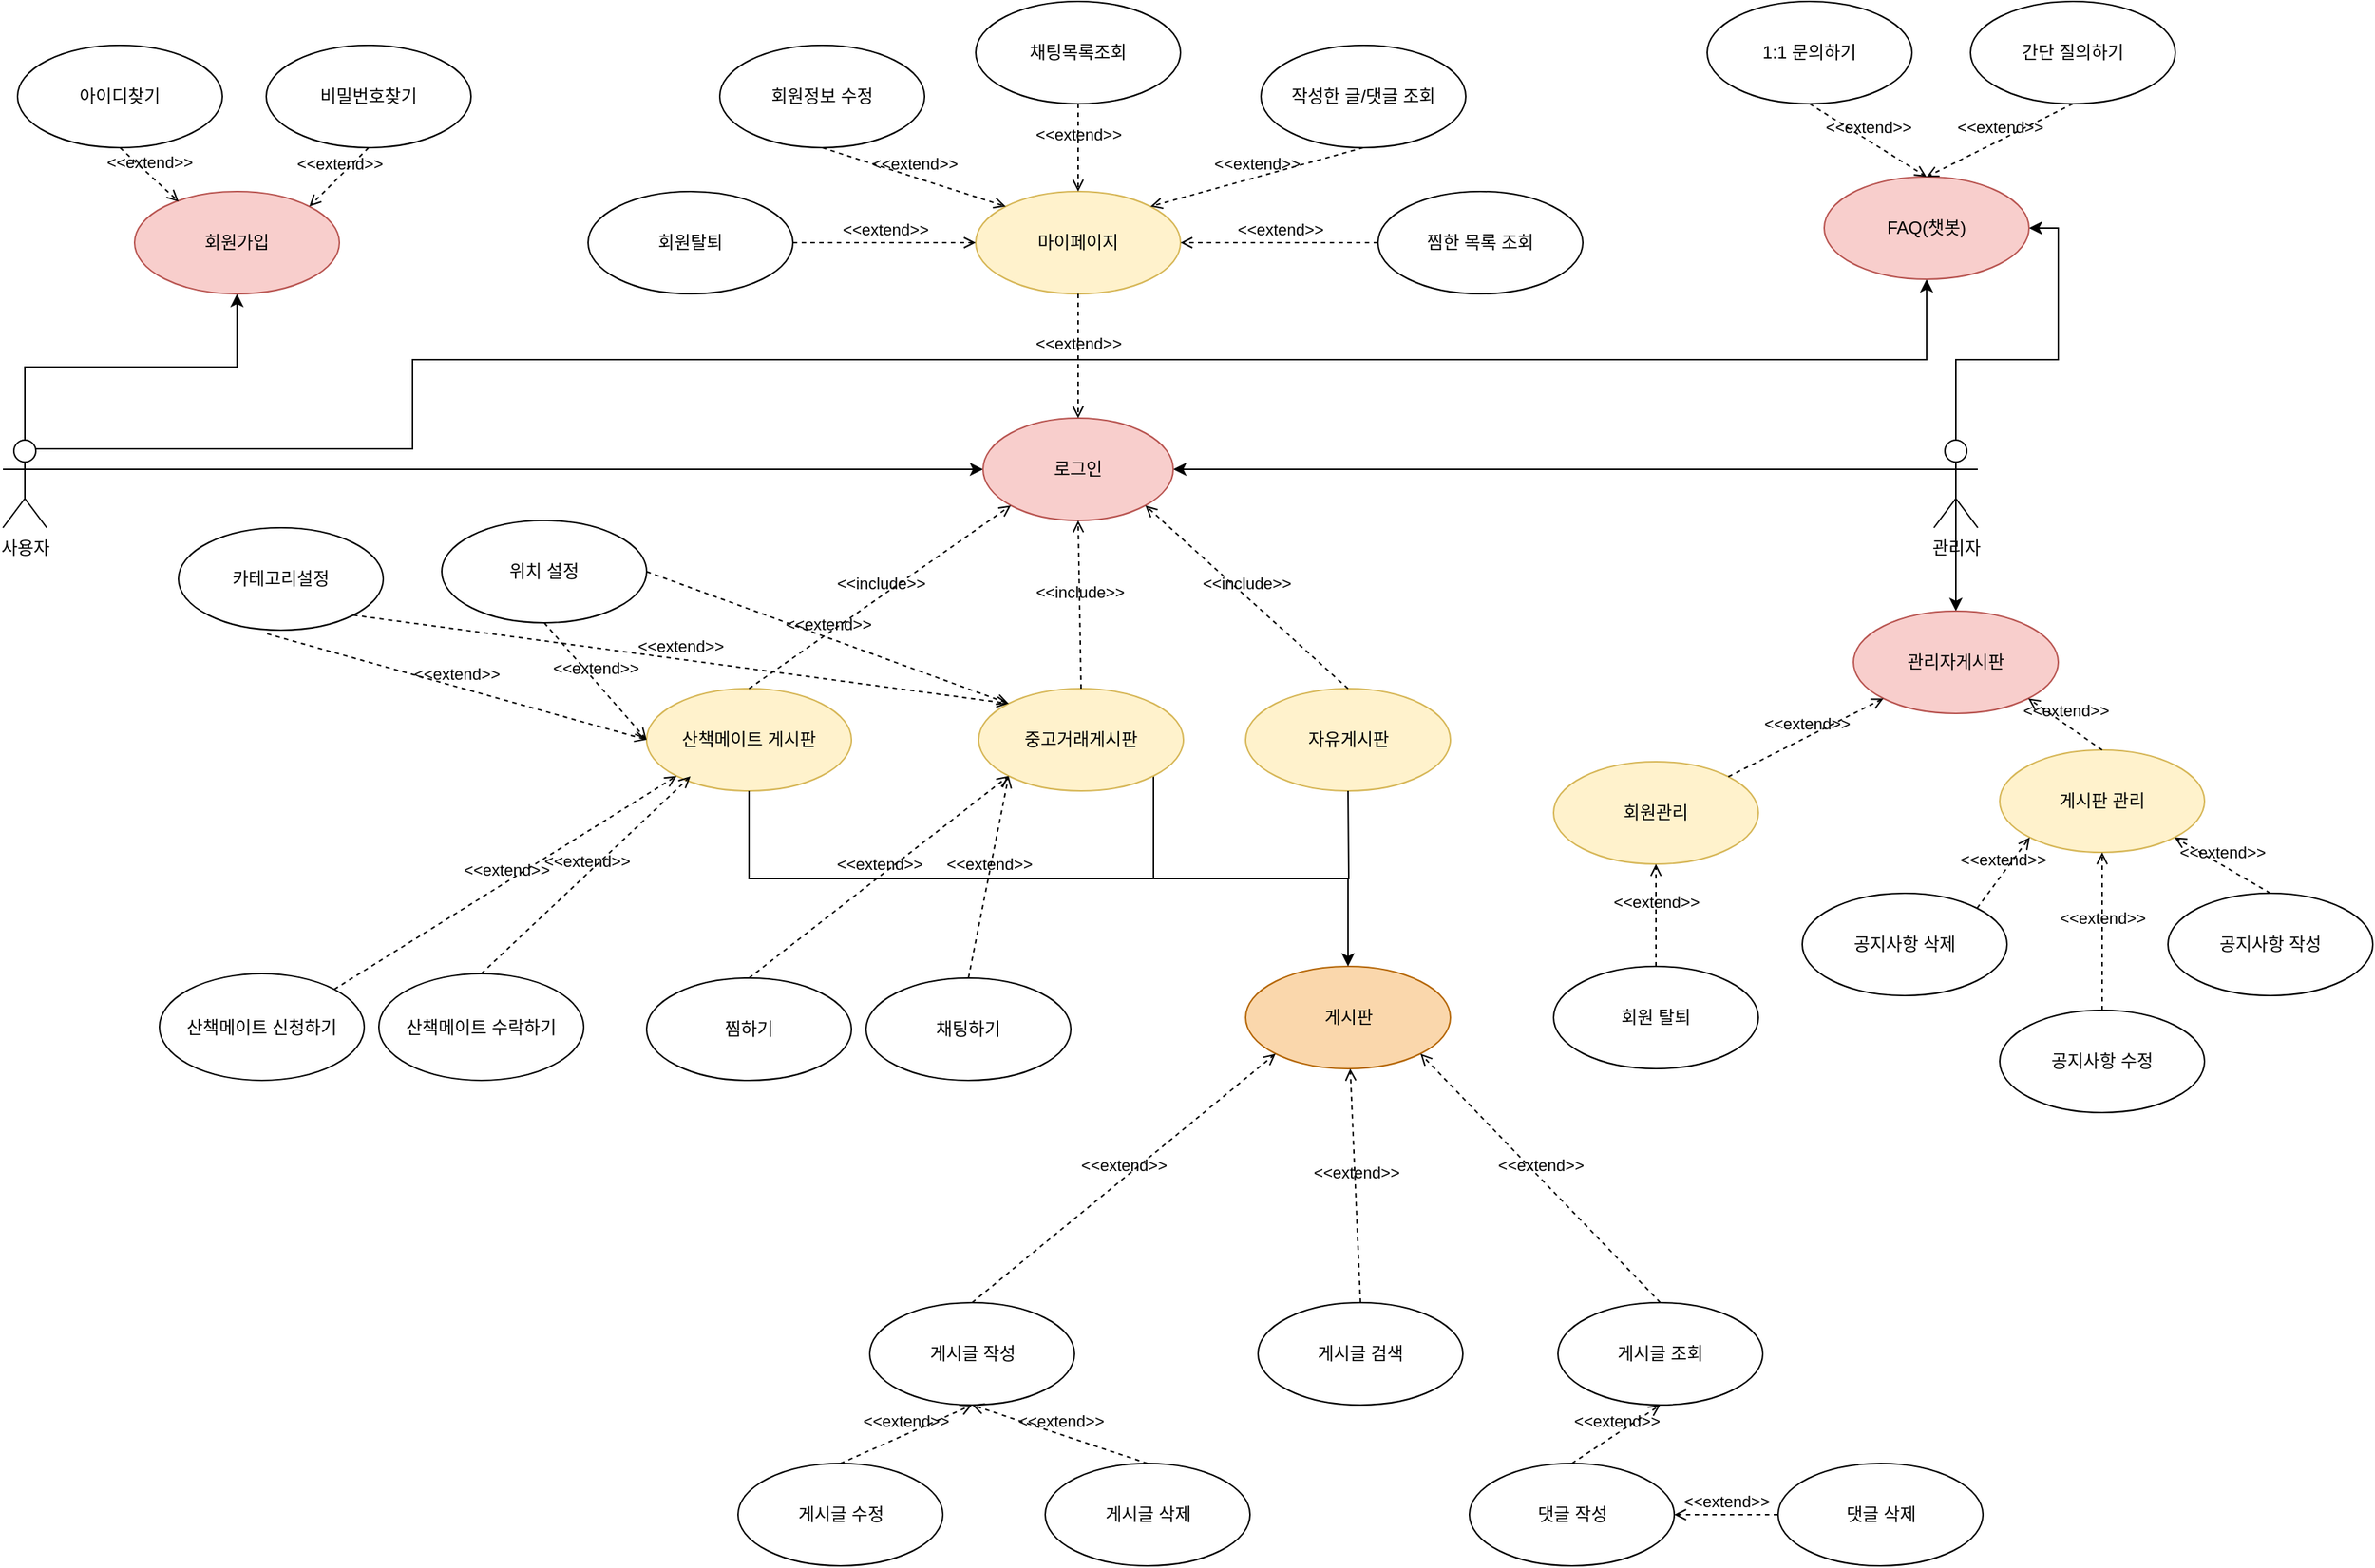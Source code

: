 <mxfile version="21.0.6" type="device"><diagram name="페이지-1" id="Hb9YvV-vRe7-SUQJfWsN"><mxGraphModel dx="2049" dy="1137" grid="1" gridSize="10" guides="1" tooltips="1" connect="1" arrows="1" fold="1" page="1" pageScale="1" pageWidth="827" pageHeight="1169" math="0" shadow="0"><root><mxCell id="0"/><mxCell id="1" parent="0"/><mxCell id="-E9JkGFntLCL6NS-YCby-5" style="edgeStyle=orthogonalEdgeStyle;rounded=0;orthogonalLoop=1;jettySize=auto;html=1;exitX=1;exitY=0.333;exitDx=0;exitDy=0;exitPerimeter=0;entryX=0;entryY=0.5;entryDx=0;entryDy=0;" parent="1" source="-E9JkGFntLCL6NS-YCby-1" target="-E9JkGFntLCL6NS-YCby-4" edge="1"><mxGeometry relative="1" as="geometry"><Array as="points"><mxPoint x="50" y="360"/></Array></mxGeometry></mxCell><mxCell id="-E9JkGFntLCL6NS-YCby-40" style="edgeStyle=orthogonalEdgeStyle;rounded=0;orthogonalLoop=1;jettySize=auto;html=1;exitX=0.75;exitY=0.1;exitDx=0;exitDy=0;exitPerimeter=0;entryX=0.5;entryY=1;entryDx=0;entryDy=0;" parent="1" source="-E9JkGFntLCL6NS-YCby-1" target="-E9JkGFntLCL6NS-YCby-39" edge="1"><mxGeometry relative="1" as="geometry"><Array as="points"><mxPoint x="300" y="346"/><mxPoint x="300" y="285"/><mxPoint x="1335" y="285"/></Array></mxGeometry></mxCell><mxCell id="-E9JkGFntLCL6NS-YCby-72" style="edgeStyle=orthogonalEdgeStyle;rounded=0;orthogonalLoop=1;jettySize=auto;html=1;exitX=0.5;exitY=0;exitDx=0;exitDy=0;exitPerimeter=0;entryX=0.5;entryY=1;entryDx=0;entryDy=0;" parent="1" source="-E9JkGFntLCL6NS-YCby-1" target="-E9JkGFntLCL6NS-YCby-58" edge="1"><mxGeometry relative="1" as="geometry"/></mxCell><mxCell id="-E9JkGFntLCL6NS-YCby-1" value="사용자" style="shape=umlActor;verticalLabelPosition=bottom;verticalAlign=top;html=1;outlineConnect=0;" parent="1" vertex="1"><mxGeometry x="20" y="340" width="30" height="60" as="geometry"/></mxCell><mxCell id="-E9JkGFntLCL6NS-YCby-6" style="edgeStyle=orthogonalEdgeStyle;rounded=0;orthogonalLoop=1;jettySize=auto;html=1;exitX=0;exitY=0.333;exitDx=0;exitDy=0;exitPerimeter=0;entryX=1;entryY=0.5;entryDx=0;entryDy=0;" parent="1" source="-E9JkGFntLCL6NS-YCby-2" target="-E9JkGFntLCL6NS-YCby-4" edge="1"><mxGeometry relative="1" as="geometry"><Array as="points"><mxPoint x="1090" y="360"/></Array></mxGeometry></mxCell><mxCell id="-E9JkGFntLCL6NS-YCby-41" style="edgeStyle=orthogonalEdgeStyle;rounded=0;orthogonalLoop=1;jettySize=auto;html=1;exitX=0.5;exitY=0;exitDx=0;exitDy=0;exitPerimeter=0;entryX=1;entryY=0.5;entryDx=0;entryDy=0;" parent="1" source="-E9JkGFntLCL6NS-YCby-2" target="-E9JkGFntLCL6NS-YCby-39" edge="1"><mxGeometry relative="1" as="geometry"/></mxCell><mxCell id="-E9JkGFntLCL6NS-YCby-53" style="edgeStyle=orthogonalEdgeStyle;rounded=0;orthogonalLoop=1;jettySize=auto;html=1;exitX=0.5;exitY=0.5;exitDx=0;exitDy=0;exitPerimeter=0;entryX=0.5;entryY=0;entryDx=0;entryDy=0;" parent="1" source="-E9JkGFntLCL6NS-YCby-2" target="-E9JkGFntLCL6NS-YCby-52" edge="1"><mxGeometry relative="1" as="geometry"/></mxCell><mxCell id="-E9JkGFntLCL6NS-YCby-2" value="관리자" style="shape=umlActor;verticalLabelPosition=bottom;verticalAlign=top;html=1;outlineConnect=0;" parent="1" vertex="1"><mxGeometry x="1340" y="340" width="30" height="60" as="geometry"/></mxCell><mxCell id="-E9JkGFntLCL6NS-YCby-4" value="로그인" style="ellipse;whiteSpace=wrap;html=1;fillColor=#f8cecc;strokeColor=#b85450;" parent="1" vertex="1"><mxGeometry x="690" y="325" width="130" height="70" as="geometry"/></mxCell><mxCell id="-E9JkGFntLCL6NS-YCby-7" value="게시판" style="ellipse;whiteSpace=wrap;html=1;fillColor=#fad7ac;strokeColor=#b46504;" parent="1" vertex="1"><mxGeometry x="869.5" y="700" width="140" height="70" as="geometry"/></mxCell><mxCell id="-E9JkGFntLCL6NS-YCby-9" value="산책메이트 게시판" style="ellipse;whiteSpace=wrap;html=1;fillColor=#fff2cc;strokeColor=#d6b656;" parent="1" vertex="1"><mxGeometry x="460" y="510" width="140" height="70" as="geometry"/></mxCell><mxCell id="-E9JkGFntLCL6NS-YCby-45" style="edgeStyle=orthogonalEdgeStyle;rounded=0;orthogonalLoop=1;jettySize=auto;html=1;exitX=0.5;exitY=1;exitDx=0;exitDy=0;entryX=0.5;entryY=0;entryDx=0;entryDy=0;" parent="1" target="-E9JkGFntLCL6NS-YCby-7" edge="1"><mxGeometry relative="1" as="geometry"><Array as="points"><mxPoint x="807" y="640"/><mxPoint x="940" y="640"/></Array><mxPoint x="806.5" y="560.0" as="sourcePoint"/></mxGeometry></mxCell><mxCell id="-E9JkGFntLCL6NS-YCby-10" value="중고거래게시판" style="ellipse;whiteSpace=wrap;html=1;fillColor=#fff2cc;strokeColor=#d6b656;" parent="1" vertex="1"><mxGeometry x="687" y="510" width="140" height="70" as="geometry"/></mxCell><mxCell id="-E9JkGFntLCL6NS-YCby-11" value="자유게시판" style="ellipse;whiteSpace=wrap;html=1;fillColor=#fff2cc;strokeColor=#d6b656;" parent="1" vertex="1"><mxGeometry x="869.5" y="510" width="140" height="70" as="geometry"/></mxCell><mxCell id="-E9JkGFntLCL6NS-YCby-16" value="" style="endArrow=none;html=1;rounded=0;entryX=0.5;entryY=1;entryDx=0;entryDy=0;exitX=0.5;exitY=1;exitDx=0;exitDy=0;" parent="1" source="-E9JkGFntLCL6NS-YCby-9" target="-E9JkGFntLCL6NS-YCby-11" edge="1"><mxGeometry width="50" height="50" relative="1" as="geometry"><mxPoint x="530" y="590" as="sourcePoint"/><mxPoint x="450" y="650" as="targetPoint"/><Array as="points"><mxPoint x="530" y="640"/><mxPoint x="750" y="640"/><mxPoint x="940" y="640"/></Array></mxGeometry></mxCell><mxCell id="-E9JkGFntLCL6NS-YCby-17" value="&amp;lt;&amp;lt;include&amp;gt;&amp;gt;" style="html=1;verticalAlign=bottom;labelBackgroundColor=none;endArrow=open;endFill=0;dashed=1;rounded=0;exitX=0.5;exitY=0;exitDx=0;exitDy=0;entryX=0;entryY=1;entryDx=0;entryDy=0;" parent="1" source="-E9JkGFntLCL6NS-YCby-9" target="-E9JkGFntLCL6NS-YCby-4" edge="1"><mxGeometry width="160" relative="1" as="geometry"><mxPoint x="580" y="410" as="sourcePoint"/><mxPoint x="740" y="410" as="targetPoint"/></mxGeometry></mxCell><mxCell id="-E9JkGFntLCL6NS-YCby-18" value="&amp;lt;&amp;lt;include&amp;gt;&amp;gt;" style="html=1;verticalAlign=bottom;labelBackgroundColor=none;endArrow=open;endFill=0;dashed=1;rounded=0;exitX=0.5;exitY=0;exitDx=0;exitDy=0;entryX=1;entryY=1;entryDx=0;entryDy=0;" parent="1" source="-E9JkGFntLCL6NS-YCby-11" target="-E9JkGFntLCL6NS-YCby-4" edge="1"><mxGeometry width="160" relative="1" as="geometry"><mxPoint x="540" y="520" as="sourcePoint"/><mxPoint x="719" y="395" as="targetPoint"/></mxGeometry></mxCell><mxCell id="-E9JkGFntLCL6NS-YCby-19" value="&amp;lt;&amp;lt;include&amp;gt;&amp;gt;" style="html=1;verticalAlign=bottom;labelBackgroundColor=none;endArrow=open;endFill=0;dashed=1;rounded=0;exitX=0.5;exitY=0;exitDx=0;exitDy=0;entryX=0.5;entryY=1;entryDx=0;entryDy=0;" parent="1" source="-E9JkGFntLCL6NS-YCby-10" target="-E9JkGFntLCL6NS-YCby-4" edge="1"><mxGeometry width="160" relative="1" as="geometry"><mxPoint x="765" y="520" as="sourcePoint"/><mxPoint x="765" y="405" as="targetPoint"/></mxGeometry></mxCell><mxCell id="-E9JkGFntLCL6NS-YCby-20" value="게시글 검색" style="ellipse;whiteSpace=wrap;html=1;" parent="1" vertex="1"><mxGeometry x="878" y="930" width="140" height="70" as="geometry"/></mxCell><mxCell id="-E9JkGFntLCL6NS-YCby-21" value="게시글 작성" style="ellipse;whiteSpace=wrap;html=1;" parent="1" vertex="1"><mxGeometry x="612.5" y="930" width="140" height="70" as="geometry"/></mxCell><mxCell id="-E9JkGFntLCL6NS-YCby-22" value="게시글 조회" style="ellipse;whiteSpace=wrap;html=1;" parent="1" vertex="1"><mxGeometry x="1083" y="930" width="140" height="70" as="geometry"/></mxCell><mxCell id="-E9JkGFntLCL6NS-YCby-23" value="&amp;lt;&amp;lt;extend&amp;gt;&amp;gt;" style="html=1;verticalAlign=bottom;labelBackgroundColor=none;endArrow=open;endFill=0;dashed=1;rounded=0;exitX=0.5;exitY=0;exitDx=0;exitDy=0;entryX=0;entryY=1;entryDx=0;entryDy=0;" parent="1" source="-E9JkGFntLCL6NS-YCby-21" target="-E9JkGFntLCL6NS-YCby-7" edge="1"><mxGeometry width="160" relative="1" as="geometry"><mxPoint x="580" y="870" as="sourcePoint"/><mxPoint x="740" y="870" as="targetPoint"/></mxGeometry></mxCell><mxCell id="-E9JkGFntLCL6NS-YCby-24" value="&amp;lt;&amp;lt;extend&amp;gt;&amp;gt;" style="html=1;verticalAlign=bottom;labelBackgroundColor=none;endArrow=open;endFill=0;dashed=1;rounded=0;exitX=0.5;exitY=0;exitDx=0;exitDy=0;" parent="1" source="-E9JkGFntLCL6NS-YCby-20" target="-E9JkGFntLCL6NS-YCby-7" edge="1"><mxGeometry width="160" relative="1" as="geometry"><mxPoint x="560" y="910" as="sourcePoint"/><mxPoint x="716" y="830" as="targetPoint"/></mxGeometry></mxCell><mxCell id="-E9JkGFntLCL6NS-YCby-25" value="&amp;lt;&amp;lt;extend&amp;gt;&amp;gt;" style="html=1;verticalAlign=bottom;labelBackgroundColor=none;endArrow=open;endFill=0;dashed=1;rounded=0;exitX=0.5;exitY=0;exitDx=0;exitDy=0;entryX=1;entryY=1;entryDx=0;entryDy=0;" parent="1" source="-E9JkGFntLCL6NS-YCby-22" target="-E9JkGFntLCL6NS-YCby-7" edge="1"><mxGeometry width="160" relative="1" as="geometry"><mxPoint x="765" y="910" as="sourcePoint"/><mxPoint x="765" y="840" as="targetPoint"/></mxGeometry></mxCell><mxCell id="-E9JkGFntLCL6NS-YCby-26" value="댓글 작성" style="ellipse;whiteSpace=wrap;html=1;" parent="1" vertex="1"><mxGeometry x="1022.5" y="1040" width="140" height="70" as="geometry"/></mxCell><mxCell id="-E9JkGFntLCL6NS-YCby-28" value="댓글 삭제" style="ellipse;whiteSpace=wrap;html=1;" parent="1" vertex="1"><mxGeometry x="1233.5" y="1040" width="140" height="70" as="geometry"/></mxCell><mxCell id="-E9JkGFntLCL6NS-YCby-29" value="&amp;lt;&amp;lt;extend&amp;gt;&amp;gt;" style="html=1;verticalAlign=bottom;labelBackgroundColor=none;endArrow=open;endFill=0;dashed=1;rounded=0;exitX=0.5;exitY=0;exitDx=0;exitDy=0;entryX=0.5;entryY=1;entryDx=0;entryDy=0;" parent="1" source="-E9JkGFntLCL6NS-YCby-26" target="-E9JkGFntLCL6NS-YCby-22" edge="1"><mxGeometry width="160" relative="1" as="geometry"><mxPoint x="1163" y="940" as="sourcePoint"/><mxPoint x="1007" y="860" as="targetPoint"/></mxGeometry></mxCell><mxCell id="-E9JkGFntLCL6NS-YCby-32" value="게시글 삭제" style="ellipse;whiteSpace=wrap;html=1;" parent="1" vertex="1"><mxGeometry x="732.5" y="1040" width="140" height="70" as="geometry"/></mxCell><mxCell id="-E9JkGFntLCL6NS-YCby-34" value="게시글 수정" style="ellipse;whiteSpace=wrap;html=1;" parent="1" vertex="1"><mxGeometry x="522.5" y="1040" width="140" height="70" as="geometry"/></mxCell><mxCell id="-E9JkGFntLCL6NS-YCby-35" value="&amp;lt;&amp;lt;extend&amp;gt;&amp;gt;" style="html=1;verticalAlign=bottom;labelBackgroundColor=none;endArrow=open;endFill=0;dashed=1;rounded=0;exitX=0;exitY=0.5;exitDx=0;exitDy=0;entryX=1;entryY=0.5;entryDx=0;entryDy=0;" parent="1" source="-E9JkGFntLCL6NS-YCby-28" target="-E9JkGFntLCL6NS-YCby-26" edge="1"><mxGeometry width="160" relative="1" as="geometry"><mxPoint x="1102.5" y="1050" as="sourcePoint"/><mxPoint x="1102.5" y="1010" as="targetPoint"/></mxGeometry></mxCell><mxCell id="-E9JkGFntLCL6NS-YCby-36" value="&amp;lt;&amp;lt;extend&amp;gt;&amp;gt;" style="html=1;verticalAlign=bottom;labelBackgroundColor=none;endArrow=open;endFill=0;dashed=1;rounded=0;exitX=0.5;exitY=0;exitDx=0;exitDy=0;entryX=0.5;entryY=1;entryDx=0;entryDy=0;" parent="1" source="-E9JkGFntLCL6NS-YCby-32" target="-E9JkGFntLCL6NS-YCby-21" edge="1"><mxGeometry width="160" relative="1" as="geometry"><mxPoint x="1304" y="1085" as="sourcePoint"/><mxPoint x="1233" y="1085" as="targetPoint"/></mxGeometry></mxCell><mxCell id="-E9JkGFntLCL6NS-YCby-37" value="&amp;lt;&amp;lt;extend&amp;gt;&amp;gt;" style="html=1;verticalAlign=bottom;labelBackgroundColor=none;endArrow=open;endFill=0;dashed=1;rounded=0;exitX=0.5;exitY=0;exitDx=0;exitDy=0;" parent="1" source="-E9JkGFntLCL6NS-YCby-34" edge="1"><mxGeometry width="160" relative="1" as="geometry"><mxPoint x="752.5" y="1050" as="sourcePoint"/><mxPoint x="682.5" y="1000" as="targetPoint"/></mxGeometry></mxCell><mxCell id="-E9JkGFntLCL6NS-YCby-38" value="1:1 문의하기" style="ellipse;whiteSpace=wrap;html=1;" parent="1" vertex="1"><mxGeometry x="1185" y="40" width="140" height="70" as="geometry"/></mxCell><mxCell id="-E9JkGFntLCL6NS-YCby-39" value="FAQ(챗봇)" style="ellipse;whiteSpace=wrap;html=1;fillColor=#f8cecc;strokeColor=#b85450;" parent="1" vertex="1"><mxGeometry x="1265" y="160" width="140" height="70" as="geometry"/></mxCell><mxCell id="-E9JkGFntLCL6NS-YCby-42" value="간단 질의하기" style="ellipse;whiteSpace=wrap;html=1;" parent="1" vertex="1"><mxGeometry x="1365" y="40" width="140" height="70" as="geometry"/></mxCell><mxCell id="-E9JkGFntLCL6NS-YCby-43" value="&amp;lt;&amp;lt;extend&amp;gt;&amp;gt;" style="html=1;verticalAlign=bottom;labelBackgroundColor=none;endArrow=open;endFill=0;dashed=1;rounded=0;exitX=0.5;exitY=1;exitDx=0;exitDy=0;entryX=0.5;entryY=0;entryDx=0;entryDy=0;" parent="1" source="-E9JkGFntLCL6NS-YCby-38" target="-E9JkGFntLCL6NS-YCby-39" edge="1"><mxGeometry width="160" relative="1" as="geometry"><mxPoint x="510" y="360" as="sourcePoint"/><mxPoint x="670" y="360" as="targetPoint"/></mxGeometry></mxCell><mxCell id="-E9JkGFntLCL6NS-YCby-44" value="&amp;lt;&amp;lt;extend&amp;gt;&amp;gt;" style="html=1;verticalAlign=bottom;labelBackgroundColor=none;endArrow=open;endFill=0;dashed=1;rounded=0;exitX=0.5;exitY=1;exitDx=0;exitDy=0;entryX=0.5;entryY=0;entryDx=0;entryDy=0;" parent="1" source="-E9JkGFntLCL6NS-YCby-42" target="-E9JkGFntLCL6NS-YCby-39" edge="1"><mxGeometry width="160" relative="1" as="geometry"><mxPoint x="1050" y="120" as="sourcePoint"/><mxPoint x="1130" y="170" as="targetPoint"/></mxGeometry></mxCell><mxCell id="-E9JkGFntLCL6NS-YCby-46" value="위치 설정" style="ellipse;whiteSpace=wrap;html=1;" parent="1" vertex="1"><mxGeometry x="320" y="395" width="140" height="70" as="geometry"/></mxCell><mxCell id="-E9JkGFntLCL6NS-YCby-47" value="카테고리설정" style="ellipse;whiteSpace=wrap;html=1;" parent="1" vertex="1"><mxGeometry x="140" y="400" width="140" height="70" as="geometry"/></mxCell><mxCell id="-E9JkGFntLCL6NS-YCby-52" value="관리자게시판" style="ellipse;whiteSpace=wrap;html=1;fillColor=#f8cecc;strokeColor=#b85450;" parent="1" vertex="1"><mxGeometry x="1285" y="457" width="140" height="70" as="geometry"/></mxCell><mxCell id="-E9JkGFntLCL6NS-YCby-54" value="회원관리" style="ellipse;whiteSpace=wrap;html=1;fillColor=#fff2cc;strokeColor=#d6b656;" parent="1" vertex="1"><mxGeometry x="1080" y="560" width="140" height="70" as="geometry"/></mxCell><mxCell id="-E9JkGFntLCL6NS-YCby-55" value="게시판 관리" style="ellipse;whiteSpace=wrap;html=1;fillColor=#fff2cc;strokeColor=#d6b656;" parent="1" vertex="1"><mxGeometry x="1385" y="552" width="140" height="70" as="geometry"/></mxCell><mxCell id="-E9JkGFntLCL6NS-YCby-56" value="&amp;lt;&amp;lt;extend&amp;gt;&amp;gt;" style="html=1;verticalAlign=bottom;labelBackgroundColor=none;endArrow=open;endFill=0;dashed=1;rounded=0;exitX=1;exitY=0;exitDx=0;exitDy=0;entryX=0;entryY=1;entryDx=0;entryDy=0;" parent="1" source="-E9JkGFntLCL6NS-YCby-54" target="-E9JkGFntLCL6NS-YCby-52" edge="1"><mxGeometry width="160" relative="1" as="geometry"><mxPoint x="760" y="520" as="sourcePoint"/><mxPoint x="920" y="520" as="targetPoint"/></mxGeometry></mxCell><mxCell id="-E9JkGFntLCL6NS-YCby-57" value="&amp;lt;&amp;lt;extend&amp;gt;&amp;gt;" style="html=1;verticalAlign=bottom;labelBackgroundColor=none;endArrow=open;endFill=0;dashed=1;rounded=0;exitX=0.5;exitY=0;exitDx=0;exitDy=0;entryX=1;entryY=1;entryDx=0;entryDy=0;" parent="1" source="-E9JkGFntLCL6NS-YCby-55" target="-E9JkGFntLCL6NS-YCby-52" edge="1"><mxGeometry width="160" relative="1" as="geometry"><mxPoint x="1290" y="641" as="sourcePoint"/><mxPoint x="1315" y="570" as="targetPoint"/></mxGeometry></mxCell><mxCell id="-E9JkGFntLCL6NS-YCby-58" value="회원가입" style="ellipse;whiteSpace=wrap;html=1;fillColor=#f8cecc;strokeColor=#b85450;" parent="1" vertex="1"><mxGeometry x="110" y="170" width="140" height="70" as="geometry"/></mxCell><mxCell id="-E9JkGFntLCL6NS-YCby-59" value="마이페이지" style="ellipse;whiteSpace=wrap;html=1;fillColor=#fff2cc;strokeColor=#d6b656;" parent="1" vertex="1"><mxGeometry x="685" y="170" width="140" height="70" as="geometry"/></mxCell><mxCell id="-E9JkGFntLCL6NS-YCby-60" value="&amp;lt;&amp;lt;extend&amp;gt;&amp;gt;" style="html=1;verticalAlign=bottom;labelBackgroundColor=none;endArrow=open;endFill=0;dashed=1;rounded=0;exitX=0.5;exitY=1;exitDx=0;exitDy=0;entryX=0.5;entryY=0;entryDx=0;entryDy=0;" parent="1" source="-E9JkGFntLCL6NS-YCby-59" target="-E9JkGFntLCL6NS-YCby-4" edge="1"><mxGeometry width="160" relative="1" as="geometry"><mxPoint x="760" y="50" as="sourcePoint"/><mxPoint x="920" y="50" as="targetPoint"/></mxGeometry></mxCell><mxCell id="-E9JkGFntLCL6NS-YCby-61" value="채팅목록조회" style="ellipse;whiteSpace=wrap;html=1;" parent="1" vertex="1"><mxGeometry x="685" y="40" width="140" height="70" as="geometry"/></mxCell><mxCell id="-E9JkGFntLCL6NS-YCby-62" value="작성한 글/댓글 조회" style="ellipse;whiteSpace=wrap;html=1;" parent="1" vertex="1"><mxGeometry x="880" y="70" width="140" height="70" as="geometry"/></mxCell><mxCell id="-E9JkGFntLCL6NS-YCby-63" value="회원탈퇴" style="ellipse;whiteSpace=wrap;html=1;" parent="1" vertex="1"><mxGeometry x="420" y="170" width="140" height="70" as="geometry"/></mxCell><mxCell id="-E9JkGFntLCL6NS-YCby-64" value="찜한 목록 조회" style="ellipse;whiteSpace=wrap;html=1;" parent="1" vertex="1"><mxGeometry x="960" y="170" width="140" height="70" as="geometry"/></mxCell><mxCell id="-E9JkGFntLCL6NS-YCby-65" value="회원정보 수정" style="ellipse;whiteSpace=wrap;html=1;" parent="1" vertex="1"><mxGeometry x="510" y="70" width="140" height="70" as="geometry"/></mxCell><mxCell id="-E9JkGFntLCL6NS-YCby-66" value="&amp;lt;&amp;lt;extend&amp;gt;&amp;gt;" style="html=1;verticalAlign=bottom;labelBackgroundColor=none;endArrow=open;endFill=0;dashed=1;rounded=0;exitX=1;exitY=0.5;exitDx=0;exitDy=0;entryX=0;entryY=0.5;entryDx=0;entryDy=0;" parent="1" source="-E9JkGFntLCL6NS-YCby-63" target="-E9JkGFntLCL6NS-YCby-59" edge="1"><mxGeometry width="160" relative="1" as="geometry"><mxPoint x="530" y="204.41" as="sourcePoint"/><mxPoint x="690" y="204.41" as="targetPoint"/></mxGeometry></mxCell><mxCell id="-E9JkGFntLCL6NS-YCby-67" value="&amp;lt;&amp;lt;extend&amp;gt;&amp;gt;" style="html=1;verticalAlign=bottom;labelBackgroundColor=none;endArrow=open;endFill=0;dashed=1;rounded=0;exitX=0.5;exitY=1;exitDx=0;exitDy=0;entryX=0;entryY=0;entryDx=0;entryDy=0;" parent="1" source="-E9JkGFntLCL6NS-YCby-65" target="-E9JkGFntLCL6NS-YCby-59" edge="1"><mxGeometry width="160" relative="1" as="geometry"><mxPoint x="530" y="210" as="sourcePoint"/><mxPoint x="715" y="240" as="targetPoint"/><Array as="points"/></mxGeometry></mxCell><mxCell id="-E9JkGFntLCL6NS-YCby-68" value="&amp;lt;&amp;lt;extend&amp;gt;&amp;gt;" style="html=1;verticalAlign=bottom;labelBackgroundColor=none;endArrow=open;endFill=0;dashed=1;rounded=0;exitX=0.5;exitY=1;exitDx=0;exitDy=0;entryX=0.5;entryY=0;entryDx=0;entryDy=0;" parent="1" source="-E9JkGFntLCL6NS-YCby-61" target="-E9JkGFntLCL6NS-YCby-59" edge="1"><mxGeometry width="160" relative="1" as="geometry"><mxPoint x="590" y="140" as="sourcePoint"/><mxPoint x="715" y="190" as="targetPoint"/><Array as="points"/></mxGeometry></mxCell><mxCell id="-E9JkGFntLCL6NS-YCby-69" value="&amp;lt;&amp;lt;extend&amp;gt;&amp;gt;" style="html=1;verticalAlign=bottom;labelBackgroundColor=none;endArrow=open;endFill=0;dashed=1;rounded=0;exitX=0.5;exitY=1;exitDx=0;exitDy=0;entryX=1;entryY=0;entryDx=0;entryDy=0;" parent="1" source="-E9JkGFntLCL6NS-YCby-62" target="-E9JkGFntLCL6NS-YCby-59" edge="1"><mxGeometry width="160" relative="1" as="geometry"><mxPoint x="740" y="120" as="sourcePoint"/><mxPoint x="765" y="180" as="targetPoint"/><Array as="points"/></mxGeometry></mxCell><mxCell id="-E9JkGFntLCL6NS-YCby-70" value="&amp;lt;&amp;lt;extend&amp;gt;&amp;gt;" style="html=1;verticalAlign=bottom;labelBackgroundColor=none;endArrow=open;endFill=0;dashed=1;rounded=0;exitX=0;exitY=0.5;exitDx=0;exitDy=0;entryX=1;entryY=0.5;entryDx=0;entryDy=0;" parent="1" source="-E9JkGFntLCL6NS-YCby-64" target="-E9JkGFntLCL6NS-YCby-59" edge="1"><mxGeometry width="160" relative="1" as="geometry"><mxPoint x="907" y="130" as="sourcePoint"/><mxPoint x="815" y="190" as="targetPoint"/><Array as="points"/></mxGeometry></mxCell><mxCell id="-E9JkGFntLCL6NS-YCby-73" value="아이디찾기" style="ellipse;whiteSpace=wrap;html=1;" parent="1" vertex="1"><mxGeometry x="30" y="70" width="140" height="70" as="geometry"/></mxCell><mxCell id="-E9JkGFntLCL6NS-YCby-74" value="비밀번호찾기" style="ellipse;whiteSpace=wrap;html=1;" parent="1" vertex="1"><mxGeometry x="200" y="70" width="140" height="70" as="geometry"/></mxCell><mxCell id="-E9JkGFntLCL6NS-YCby-75" value="&amp;lt;&amp;lt;extend&amp;gt;&amp;gt;" style="html=1;verticalAlign=bottom;labelBackgroundColor=none;endArrow=open;endFill=0;dashed=1;rounded=0;exitX=0.5;exitY=1;exitDx=0;exitDy=0;entryX=0.215;entryY=0.099;entryDx=0;entryDy=0;entryPerimeter=0;" parent="1" source="-E9JkGFntLCL6NS-YCby-73" target="-E9JkGFntLCL6NS-YCby-58" edge="1"><mxGeometry width="160" relative="1" as="geometry"><mxPoint x="750" y="160" as="sourcePoint"/><mxPoint x="910" y="160" as="targetPoint"/></mxGeometry></mxCell><mxCell id="-E9JkGFntLCL6NS-YCby-76" value="&amp;lt;&amp;lt;extend&amp;gt;&amp;gt;" style="html=1;verticalAlign=bottom;labelBackgroundColor=none;endArrow=open;endFill=0;dashed=1;rounded=0;exitX=0.5;exitY=1;exitDx=0;exitDy=0;entryX=1;entryY=0;entryDx=0;entryDy=0;" parent="1" source="-E9JkGFntLCL6NS-YCby-74" target="-E9JkGFntLCL6NS-YCby-58" edge="1"><mxGeometry width="160" relative="1" as="geometry"><mxPoint x="100" y="150" as="sourcePoint"/><mxPoint x="150" y="187" as="targetPoint"/></mxGeometry></mxCell><mxCell id="-E9JkGFntLCL6NS-YCby-77" value="산책메이트 신청하기" style="ellipse;whiteSpace=wrap;html=1;" parent="1" vertex="1"><mxGeometry x="127" y="705" width="140" height="73" as="geometry"/></mxCell><mxCell id="-E9JkGFntLCL6NS-YCby-78" value="산책메이트 수락하기" style="ellipse;whiteSpace=wrap;html=1;" parent="1" vertex="1"><mxGeometry x="277" y="705" width="140" height="73" as="geometry"/></mxCell><mxCell id="-E9JkGFntLCL6NS-YCby-79" value="&amp;lt;&amp;lt;extend&amp;gt;&amp;gt;" style="html=1;verticalAlign=bottom;labelBackgroundColor=none;endArrow=open;endFill=0;dashed=1;rounded=0;exitX=1;exitY=0;exitDx=0;exitDy=0;entryX=0;entryY=1;entryDx=0;entryDy=0;" parent="1" source="-E9JkGFntLCL6NS-YCby-77" target="-E9JkGFntLCL6NS-YCby-9" edge="1"><mxGeometry width="160" relative="1" as="geometry"><mxPoint x="750" y="750" as="sourcePoint"/><mxPoint x="910" y="750" as="targetPoint"/></mxGeometry></mxCell><mxCell id="-E9JkGFntLCL6NS-YCby-80" value="&amp;lt;&amp;lt;extend&amp;gt;&amp;gt;" style="html=1;verticalAlign=bottom;labelBackgroundColor=none;endArrow=open;endFill=0;dashed=1;rounded=0;exitX=0.5;exitY=0;exitDx=0;exitDy=0;" parent="1" source="-E9JkGFntLCL6NS-YCby-78" edge="1"><mxGeometry width="160" relative="1" as="geometry"><mxPoint x="300" y="660" as="sourcePoint"/><mxPoint x="490" y="570" as="targetPoint"/></mxGeometry></mxCell><mxCell id="-E9JkGFntLCL6NS-YCby-81" value="찜하기" style="ellipse;whiteSpace=wrap;html=1;" parent="1" vertex="1"><mxGeometry x="460" y="708" width="140" height="70" as="geometry"/></mxCell><mxCell id="-E9JkGFntLCL6NS-YCby-82" value="채팅하기" style="ellipse;whiteSpace=wrap;html=1;" parent="1" vertex="1"><mxGeometry x="610" y="708" width="140" height="70" as="geometry"/></mxCell><mxCell id="-E9JkGFntLCL6NS-YCby-83" value="&amp;lt;&amp;lt;extend&amp;gt;&amp;gt;" style="html=1;verticalAlign=bottom;labelBackgroundColor=none;endArrow=open;endFill=0;dashed=1;rounded=0;entryX=0;entryY=1;entryDx=0;entryDy=0;exitX=0.5;exitY=0;exitDx=0;exitDy=0;" parent="1" source="-E9JkGFntLCL6NS-YCby-81" target="-E9JkGFntLCL6NS-YCby-10" edge="1"><mxGeometry width="160" relative="1" as="geometry"><mxPoint x="750" y="750" as="sourcePoint"/><mxPoint x="910" y="750" as="targetPoint"/></mxGeometry></mxCell><mxCell id="-E9JkGFntLCL6NS-YCby-84" value="&amp;lt;&amp;lt;extend&amp;gt;&amp;gt;" style="html=1;verticalAlign=bottom;labelBackgroundColor=none;endArrow=open;endFill=0;dashed=1;rounded=0;entryX=0;entryY=1;entryDx=0;entryDy=0;exitX=0.5;exitY=0;exitDx=0;exitDy=0;" parent="1" source="-E9JkGFntLCL6NS-YCby-82" target="-E9JkGFntLCL6NS-YCby-10" edge="1"><mxGeometry width="160" relative="1" as="geometry"><mxPoint x="590" y="720" as="sourcePoint"/><mxPoint x="717" y="580" as="targetPoint"/></mxGeometry></mxCell><mxCell id="-E9JkGFntLCL6NS-YCby-85" value="&amp;lt;&amp;lt;extend&amp;gt;&amp;gt;" style="html=1;verticalAlign=bottom;labelBackgroundColor=none;endArrow=open;endFill=0;dashed=1;rounded=0;exitX=1;exitY=0.5;exitDx=0;exitDy=0;entryX=0;entryY=0;entryDx=0;entryDy=0;" parent="1" source="-E9JkGFntLCL6NS-YCby-46" target="-E9JkGFntLCL6NS-YCby-10" edge="1"><mxGeometry width="160" relative="1" as="geometry"><mxPoint x="750" y="400" as="sourcePoint"/><mxPoint x="910" y="400" as="targetPoint"/></mxGeometry></mxCell><mxCell id="-E9JkGFntLCL6NS-YCby-86" value="&amp;lt;&amp;lt;extend&amp;gt;&amp;gt;" style="html=1;verticalAlign=bottom;labelBackgroundColor=none;endArrow=open;endFill=0;dashed=1;rounded=0;exitX=1;exitY=1;exitDx=0;exitDy=0;entryX=0;entryY=0;entryDx=0;entryDy=0;" parent="1" source="-E9JkGFntLCL6NS-YCby-47" target="-E9JkGFntLCL6NS-YCby-10" edge="1"><mxGeometry width="160" relative="1" as="geometry"><mxPoint x="750" y="400" as="sourcePoint"/><mxPoint x="910" y="400" as="targetPoint"/></mxGeometry></mxCell><mxCell id="-E9JkGFntLCL6NS-YCby-87" value="&amp;lt;&amp;lt;extend&amp;gt;&amp;gt;" style="html=1;verticalAlign=bottom;labelBackgroundColor=none;endArrow=open;endFill=0;dashed=1;rounded=0;exitX=0.5;exitY=1;exitDx=0;exitDy=0;entryX=0;entryY=0.5;entryDx=0;entryDy=0;" parent="1" source="-E9JkGFntLCL6NS-YCby-46" target="-E9JkGFntLCL6NS-YCby-9" edge="1"><mxGeometry width="160" relative="1" as="geometry"><mxPoint x="750" y="400" as="sourcePoint"/><mxPoint x="910" y="400" as="targetPoint"/></mxGeometry></mxCell><mxCell id="-E9JkGFntLCL6NS-YCby-88" value="&amp;lt;&amp;lt;extend&amp;gt;&amp;gt;" style="html=1;verticalAlign=bottom;labelBackgroundColor=none;endArrow=open;endFill=0;dashed=1;rounded=0;exitX=0.433;exitY=1.036;exitDx=0;exitDy=0;entryX=0;entryY=0.5;entryDx=0;entryDy=0;exitPerimeter=0;" parent="1" source="-E9JkGFntLCL6NS-YCby-47" target="-E9JkGFntLCL6NS-YCby-9" edge="1"><mxGeometry width="160" relative="1" as="geometry"><mxPoint x="400" y="475" as="sourcePoint"/><mxPoint x="490" y="530" as="targetPoint"/></mxGeometry></mxCell><mxCell id="mqTWdiW8ygbRXvZKkq86-1" value="공지사항 수정" style="ellipse;whiteSpace=wrap;html=1;" parent="1" vertex="1"><mxGeometry x="1385" y="730" width="140" height="70" as="geometry"/></mxCell><mxCell id="mqTWdiW8ygbRXvZKkq86-2" value="회원 탈퇴" style="ellipse;whiteSpace=wrap;html=1;" parent="1" vertex="1"><mxGeometry x="1080" y="700" width="140" height="70" as="geometry"/></mxCell><mxCell id="mqTWdiW8ygbRXvZKkq86-3" value="&amp;lt;&amp;lt;extend&amp;gt;&amp;gt;" style="html=1;verticalAlign=bottom;labelBackgroundColor=none;endArrow=open;endFill=0;dashed=1;rounded=0;exitX=0.5;exitY=0;exitDx=0;exitDy=0;entryX=0.5;entryY=1;entryDx=0;entryDy=0;" parent="1" source="mqTWdiW8ygbRXvZKkq86-2" target="-E9JkGFntLCL6NS-YCby-54" edge="1"><mxGeometry width="160" relative="1" as="geometry"><mxPoint x="710" y="340" as="sourcePoint"/><mxPoint x="870" y="340" as="targetPoint"/></mxGeometry></mxCell><mxCell id="mqTWdiW8ygbRXvZKkq86-4" value="공지사항 삭제" style="ellipse;whiteSpace=wrap;html=1;" parent="1" vertex="1"><mxGeometry x="1250" y="650" width="140" height="70" as="geometry"/></mxCell><mxCell id="mqTWdiW8ygbRXvZKkq86-5" value="공지사항 작성" style="ellipse;whiteSpace=wrap;html=1;" parent="1" vertex="1"><mxGeometry x="1500" y="650" width="140" height="70" as="geometry"/></mxCell><mxCell id="mqTWdiW8ygbRXvZKkq86-6" value="&amp;lt;&amp;lt;extend&amp;gt;&amp;gt;" style="html=1;verticalAlign=bottom;labelBackgroundColor=none;endArrow=open;endFill=0;dashed=1;rounded=0;entryX=0;entryY=1;entryDx=0;entryDy=0;exitX=1;exitY=0;exitDx=0;exitDy=0;" parent="1" source="mqTWdiW8ygbRXvZKkq86-4" target="-E9JkGFntLCL6NS-YCby-55" edge="1"><mxGeometry width="160" relative="1" as="geometry"><mxPoint x="710" y="630" as="sourcePoint"/><mxPoint x="870" y="630" as="targetPoint"/></mxGeometry></mxCell><mxCell id="mqTWdiW8ygbRXvZKkq86-7" value="&amp;lt;&amp;lt;extend&amp;gt;&amp;gt;" style="html=1;verticalAlign=bottom;labelBackgroundColor=none;endArrow=open;endFill=0;dashed=1;rounded=0;entryX=0.5;entryY=1;entryDx=0;entryDy=0;exitX=0.5;exitY=0;exitDx=0;exitDy=0;" parent="1" source="mqTWdiW8ygbRXvZKkq86-1" target="-E9JkGFntLCL6NS-YCby-55" edge="1"><mxGeometry width="160" relative="1" as="geometry"><mxPoint x="1395" y="671" as="sourcePoint"/><mxPoint x="1435" y="641" as="targetPoint"/></mxGeometry></mxCell><mxCell id="mqTWdiW8ygbRXvZKkq86-10" value="&amp;lt;&amp;lt;extend&amp;gt;&amp;gt;" style="html=1;verticalAlign=bottom;labelBackgroundColor=none;endArrow=open;endFill=0;dashed=1;rounded=0;entryX=1;entryY=1;entryDx=0;entryDy=0;exitX=0.5;exitY=0;exitDx=0;exitDy=0;" parent="1" source="mqTWdiW8ygbRXvZKkq86-5" target="-E9JkGFntLCL6NS-YCby-55" edge="1"><mxGeometry width="160" relative="1" as="geometry"><mxPoint x="1450" y="740" as="sourcePoint"/><mxPoint x="1485" y="652" as="targetPoint"/></mxGeometry></mxCell></root></mxGraphModel></diagram></mxfile>